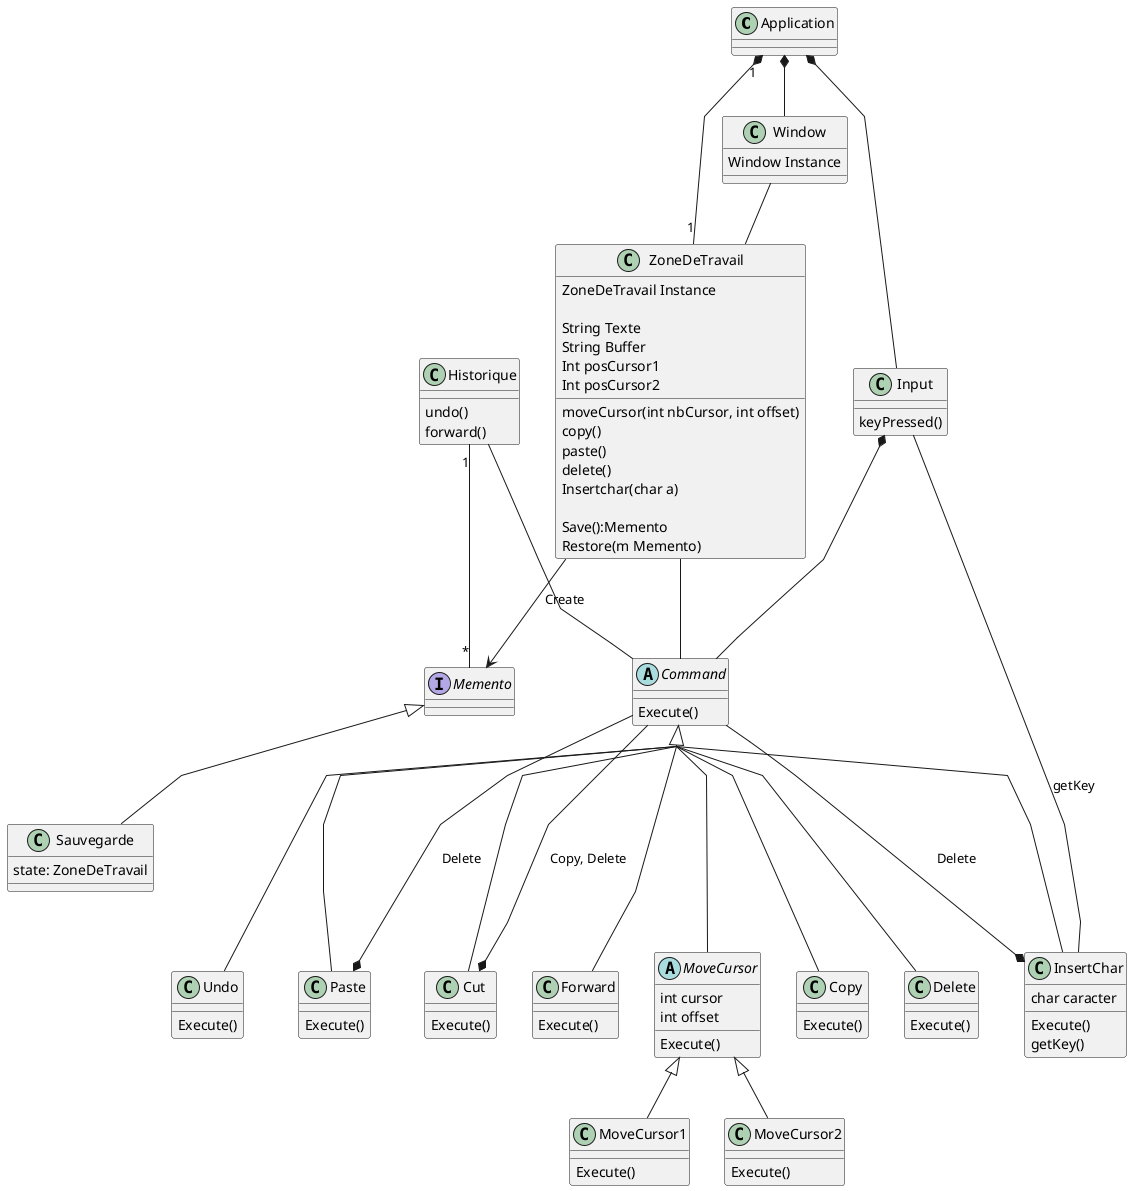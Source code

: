 @startuml classDiagram
skinparam groupInheritance 4
skinparam Linetype polyline


class Application {
 
}

class Window {
    Window Instance

}

class ZoneDeTravail {
    ZoneDeTravail Instance

    String Texte
    String Buffer
    Int posCursor1
    Int posCursor2

    moveCursor(int nbCursor, int offset)
    copy()
    paste()
    delete()
    Insertchar(char a)

    Save():Memento
    Restore(m Memento)
    
}

class Input {
    keyPressed()
}

abstract Command {
    Execute()
}

abstract MoveCursor {
    int cursor
    int offset
    Execute()
}

class MoveCursor1 {
    Execute()
}
class MoveCursor2 {
    Execute()
}

class Copy {
    Execute()
}

class Delete{
    Execute()
}

class Paste {
    Execute()
}

class Cut {
    Execute()
}

class InsertChar {
    char caracter
    Execute()
    getKey()
}

class Undo {
    Execute()
}

class Forward {
    Execute()
}

interface Memento {
    
}

class Sauvegarde {
    state: ZoneDeTravail
}

class Historique {
    undo()
    forward()
}

Application "1" *-- "1" ZoneDeTravail
Application *-- Input
Application *-- Window
Input *-- Command
ZoneDeTravail -- Command
Historique -- Command

Command <|--- MoveCursor
Command <|--- Delete
Command <|--- Copy

Command <|--- Paste
Command <|--- Cut
Command <|--- InsertChar

MoveCursor <|-- MoveCursor1
MoveCursor <|-- MoveCursor2

Command <|--- Undo
Command <|--- Forward

Command --* Cut : Copy, Delete
Command --* InsertChar : Delete
Command --* Paste : Delete
Input -- InsertChar : getKey
Window -- ZoneDeTravail

ZoneDeTravail --> Memento : Create
Memento <|-- Sauvegarde
Historique "1" -- "*" Memento


@enduml